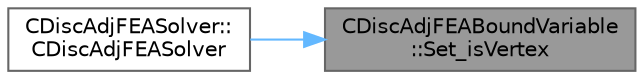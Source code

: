 digraph "CDiscAdjFEABoundVariable::Set_isVertex"
{
 // LATEX_PDF_SIZE
  bgcolor="transparent";
  edge [fontname=Helvetica,fontsize=10,labelfontname=Helvetica,labelfontsize=10];
  node [fontname=Helvetica,fontsize=10,shape=box,height=0.2,width=0.4];
  rankdir="RL";
  Node1 [id="Node000001",label="CDiscAdjFEABoundVariable\l::Set_isVertex",height=0.2,width=0.4,color="gray40", fillcolor="grey60", style="filled", fontcolor="black",tooltip="Set whether a node is on the boundary."];
  Node1 -> Node2 [id="edge1_Node000001_Node000002",dir="back",color="steelblue1",style="solid",tooltip=" "];
  Node2 [id="Node000002",label="CDiscAdjFEASolver::\lCDiscAdjFEASolver",height=0.2,width=0.4,color="grey40", fillcolor="white", style="filled",URL="$classCDiscAdjFEASolver.html#ae74a58b4ee4459687d1c4f4e0d0e15ff",tooltip=" "];
}
